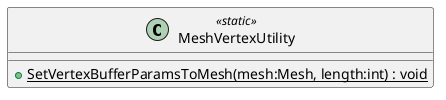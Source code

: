 @startuml
class MeshVertexUtility <<static>> {
    + {static} SetVertexBufferParamsToMesh(mesh:Mesh, length:int) : void
}
@enduml
